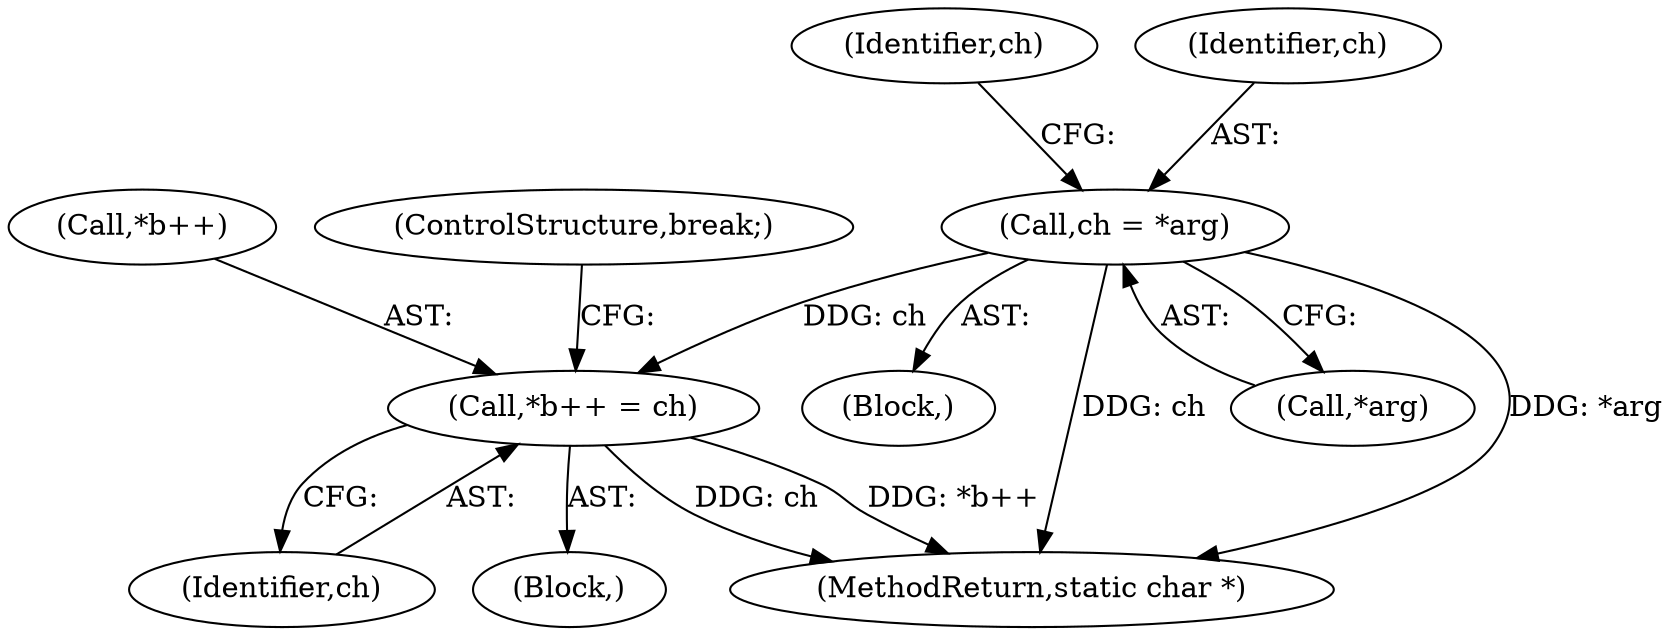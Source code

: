 digraph "0_radare2_5411543a310a470b1257fb93273cdd6e8dfcb3af_0@pointer" {
"1000129" [label="(Call,ch = *arg)"];
"1000144" [label="(Call,*b++ = ch)"];
"1000129" [label="(Call,ch = *arg)"];
"1000134" [label="(Identifier,ch)"];
"1000131" [label="(Call,*arg)"];
"1000127" [label="(Block,)"];
"1000145" [label="(Call,*b++)"];
"1000158" [label="(MethodReturn,static char *)"];
"1000149" [label="(ControlStructure,break;)"];
"1000148" [label="(Identifier,ch)"];
"1000135" [label="(Block,)"];
"1000130" [label="(Identifier,ch)"];
"1000144" [label="(Call,*b++ = ch)"];
"1000129" -> "1000127"  [label="AST: "];
"1000129" -> "1000131"  [label="CFG: "];
"1000130" -> "1000129"  [label="AST: "];
"1000131" -> "1000129"  [label="AST: "];
"1000134" -> "1000129"  [label="CFG: "];
"1000129" -> "1000158"  [label="DDG: ch"];
"1000129" -> "1000158"  [label="DDG: *arg"];
"1000129" -> "1000144"  [label="DDG: ch"];
"1000144" -> "1000135"  [label="AST: "];
"1000144" -> "1000148"  [label="CFG: "];
"1000145" -> "1000144"  [label="AST: "];
"1000148" -> "1000144"  [label="AST: "];
"1000149" -> "1000144"  [label="CFG: "];
"1000144" -> "1000158"  [label="DDG: ch"];
"1000144" -> "1000158"  [label="DDG: *b++"];
}
